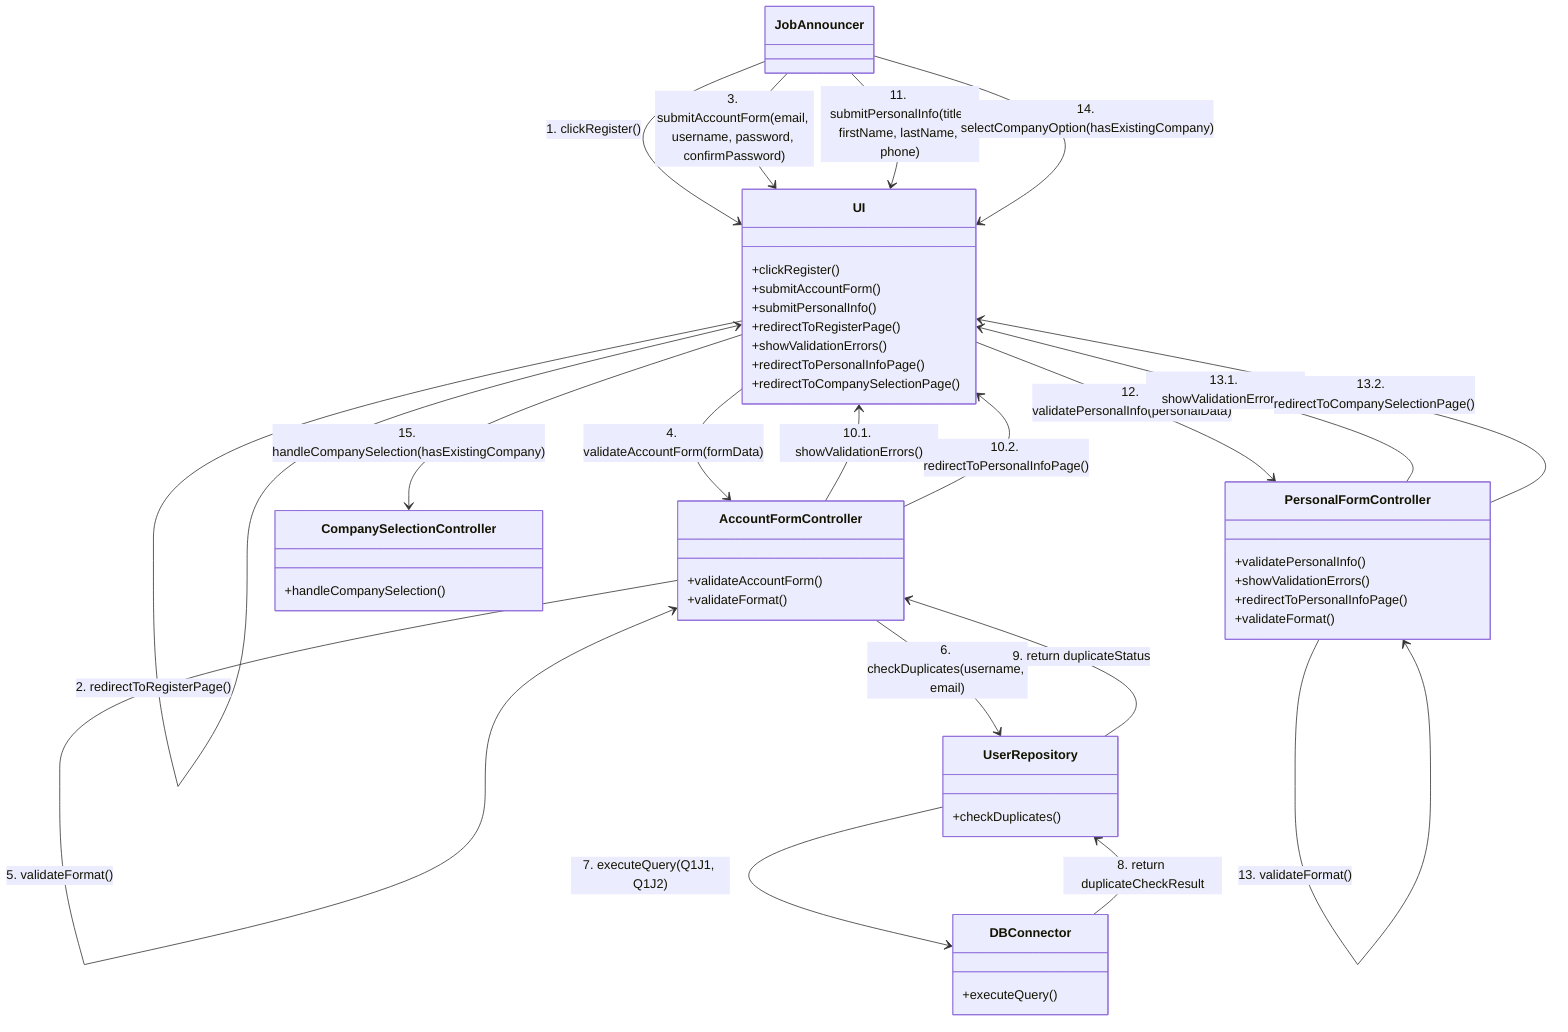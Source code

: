 classDiagram
  JobAnnouncer --> UI : 1. clickRegister()
  UI --> UI : 2. redirectToRegisterPage()
  JobAnnouncer --> UI : 3. submitAccountForm(email, username, password, confirmPassword)
  UI --> AccountFormController: 4. validateAccountForm(formData)
  AccountFormController --> AccountFormController: 5. validateFormat()
  AccountFormController --> UserRepository : 6. checkDuplicates(username, email)
  UserRepository --> DBConnector : 7. executeQuery(Q1J1, Q1J2)
  DBConnector --> UserRepository : 8. return duplicateCheckResult
  UserRepository --> AccountFormController : 9. return duplicateStatus
  AccountFormController --> UI : 10.1. showValidationErrors()
  AccountFormController --> UI : 10.2. redirectToPersonalInfoPage()
  JobAnnouncer --> UI : 11. submitPersonalInfo(title, firstName, lastName, phone)
  UI --> PersonalFormController : 12. validatePersonalInfo(personalData)
  PersonalFormController --> PersonalFormController : 13. validateFormat()
  PersonalFormController --> UI : 13.1. showValidationErrors()
  PersonalFormController --> UI : 13.2.  redirectToCompanySelectionPage()
  JobAnnouncer --> UI : 14. selectCompanyOption(hasExistingCompany)
  UI --> CompanySelectionController : 15. handleCompanySelection(hasExistingCompany)

  class JobAnnouncer {
  }

  class UI {
    +clickRegister()
    +submitAccountForm()
    +submitPersonalInfo()
    +redirectToRegisterPage()
    +showValidationErrors()
    +redirectToPersonalInfoPage()
    +redirectToCompanySelectionPage()
  }

  class AccountFormController {
    +validateAccountForm()
    +validateFormat()
  }

  class PersonalFormController {
    +validatePersonalInfo()
    +showValidationErrors()
    +redirectToPersonalInfoPage()
    +validateFormat()
  }

  class CompanySelectionController {
    +handleCompanySelection()
  }

  class UserRepository {
    +checkDuplicates()
  }

  class DBConnector {
    +executeQuery()
  }